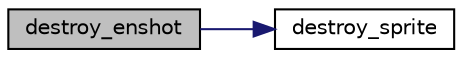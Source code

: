 digraph "destroy_enshot"
{
 // LATEX_PDF_SIZE
  edge [fontname="Helvetica",fontsize="10",labelfontname="Helvetica",labelfontsize="10"];
  node [fontname="Helvetica",fontsize="10",shape=record];
  rankdir="LR";
  Node1 [label="destroy_enshot",height=0.2,width=0.4,color="black", fillcolor="grey75", style="filled", fontcolor="black",tooltip="destroi enshot e apaga o da memoria."];
  Node1 -> Node2 [color="midnightblue",fontsize="10",style="solid",fontname="Helvetica"];
  Node2 [label="destroy_sprite",height=0.2,width=0.4,color="black", fillcolor="white", style="filled",URL="$group__sprite.html#gaf16c6befaac9ffb673b9e3c798d542ed",tooltip=" "];
}
